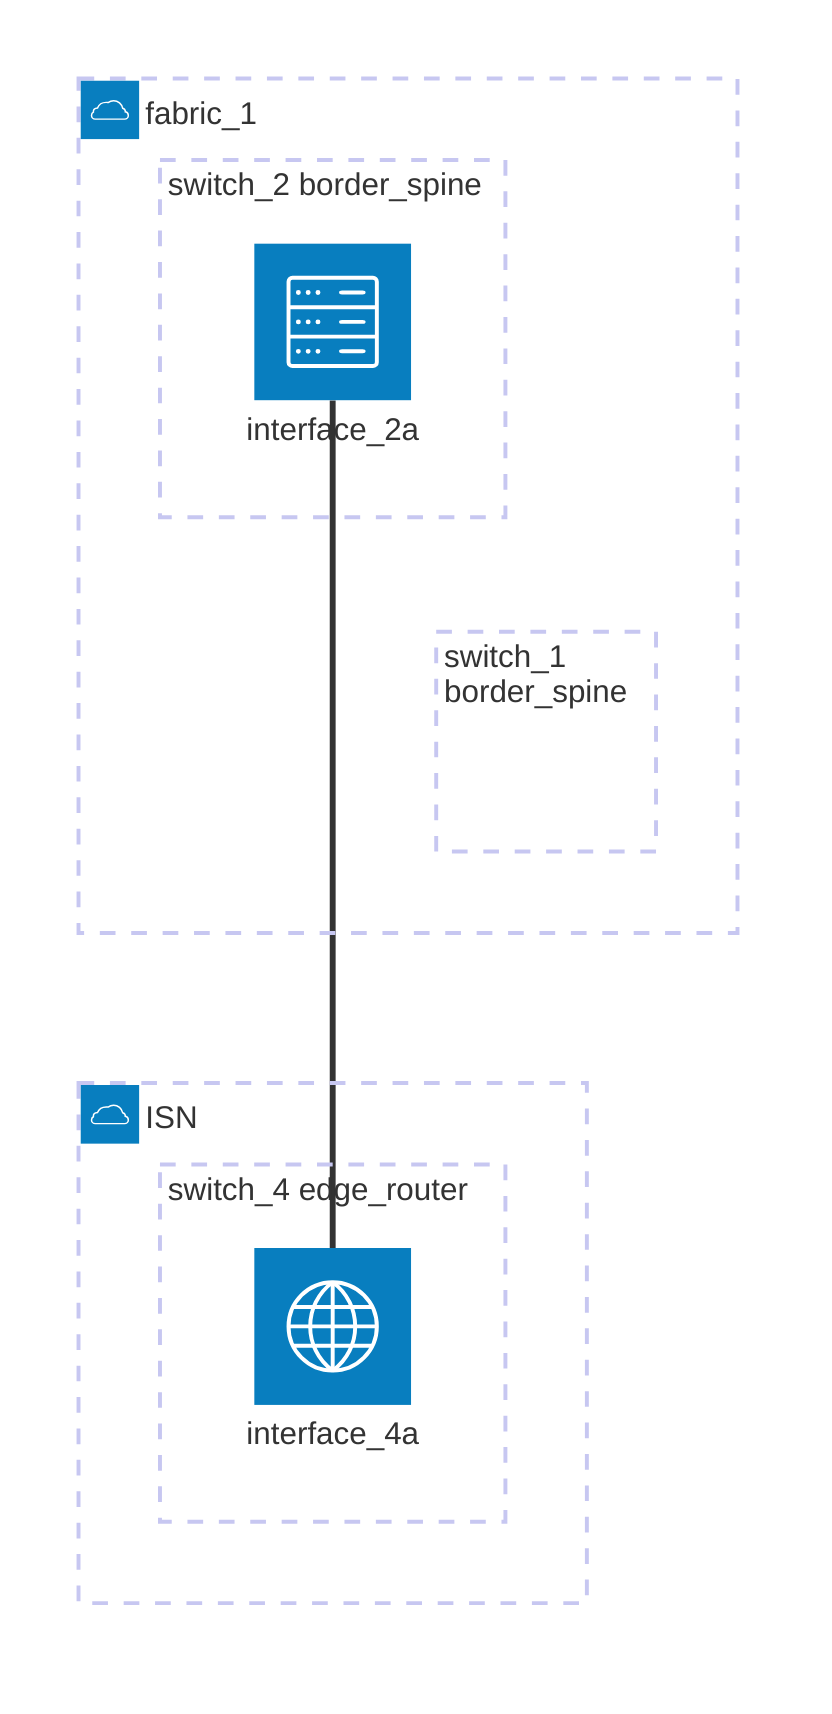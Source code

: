 architecture-beta
    group isn(cloud)[ISN]
      group switch_4g[switch_4 edge_router] in isn
        service interface_4a(internet)[interface_4a] in switch_4g

    group fabric_1(cloud)[fabric_1]
      group switch_1g[switch_1 border_spine] in fabric_1
      group switch_2g[switch_2 border_spine] in fabric_1
        service interface_2a(server)[interface_2a] in switch_2g

    interface_4a:T -- B:interface_2a